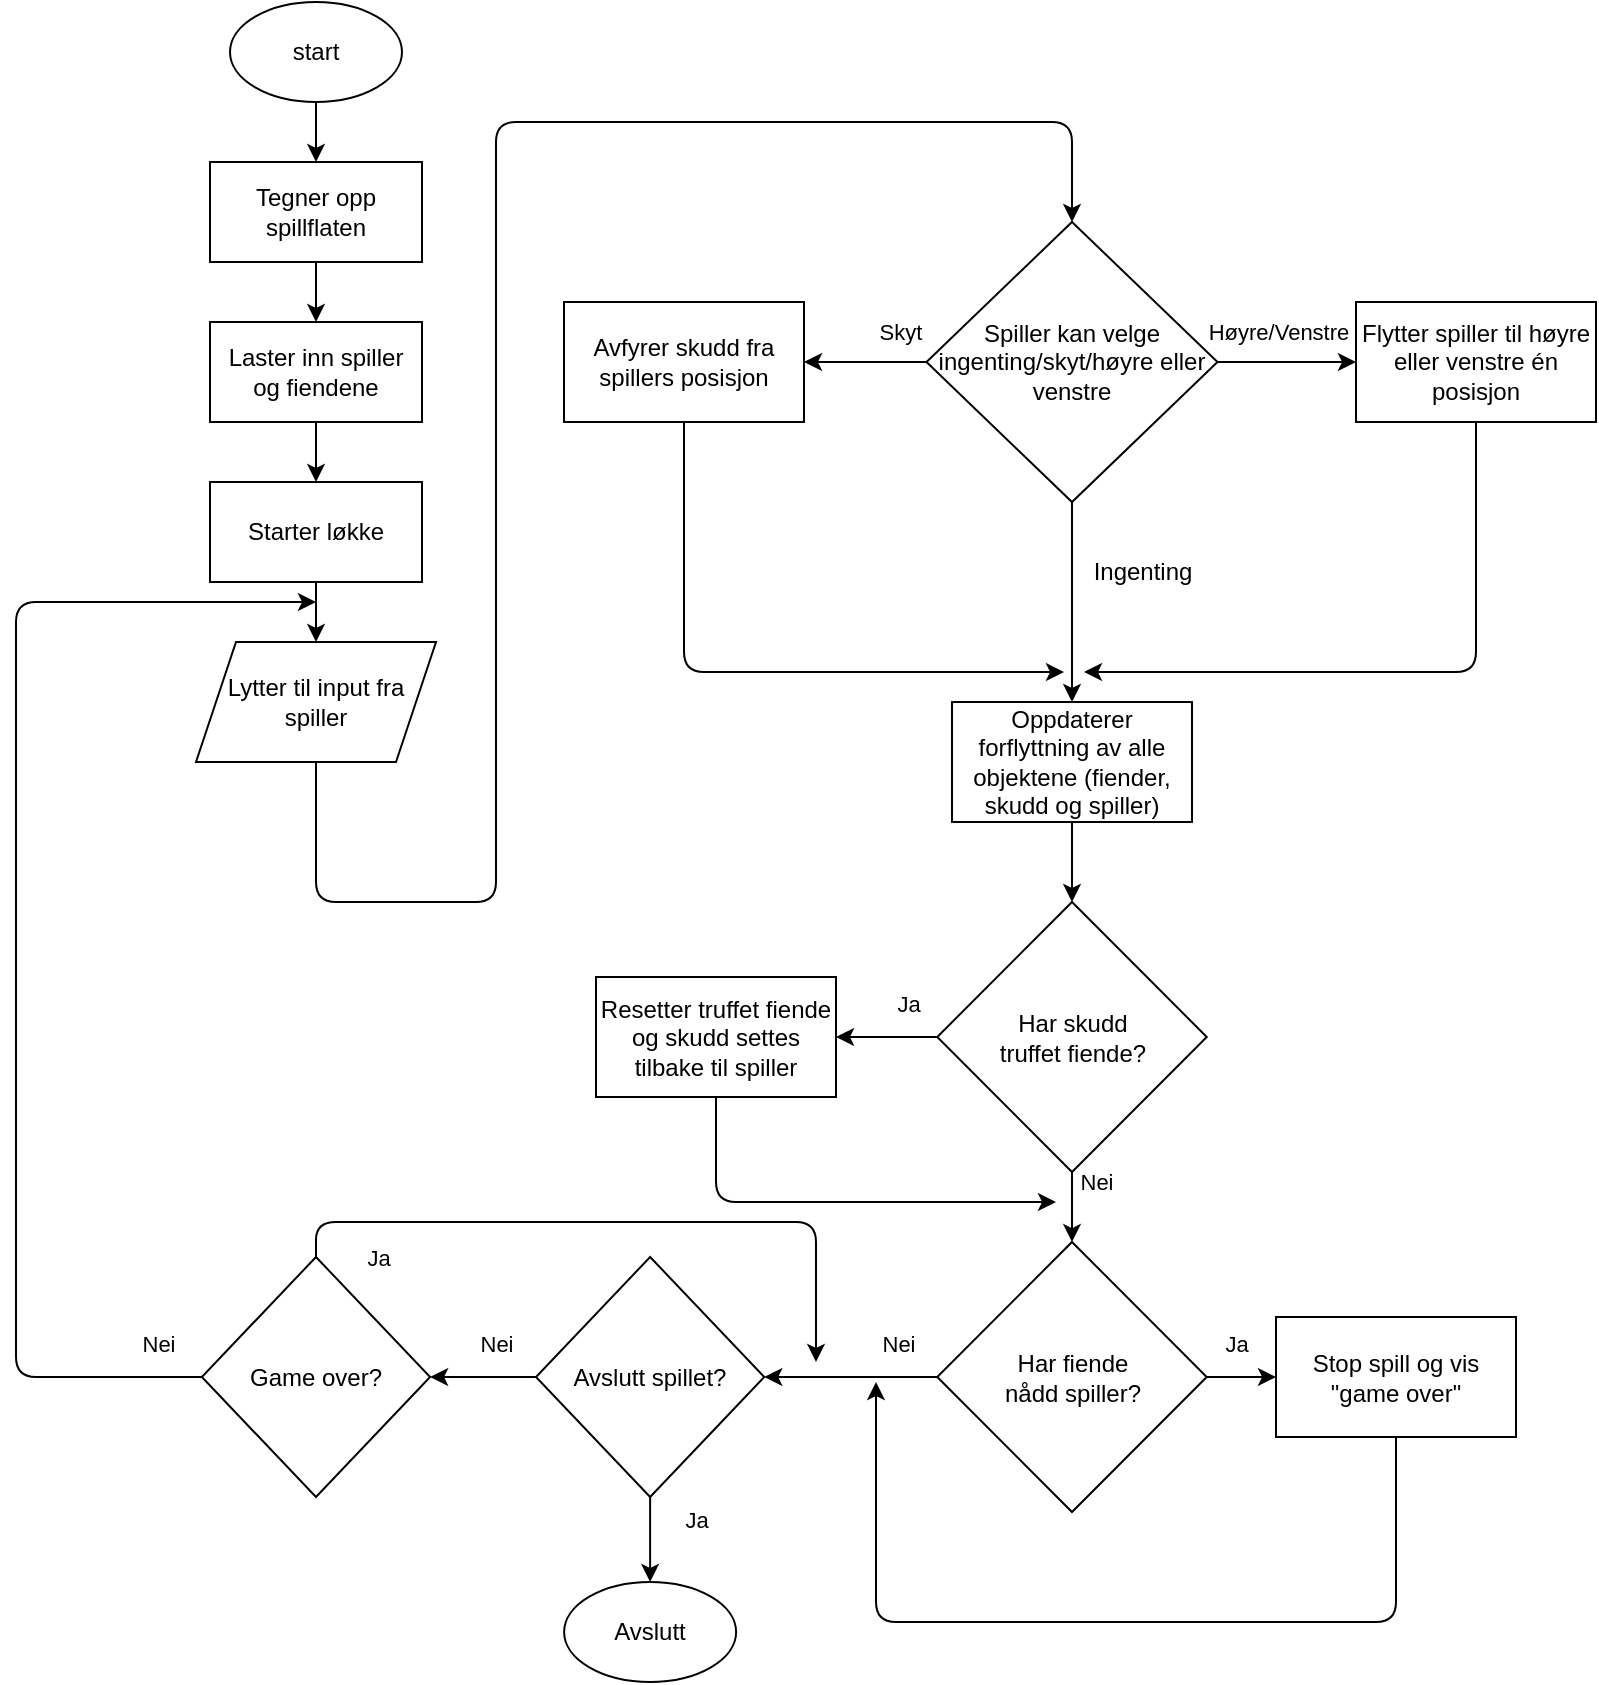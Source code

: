 <mxfile>
    <diagram id="tqfMHiEEZCijkwFk9-O_" name="Page-1">
        <mxGraphModel dx="544" dy="523" grid="1" gridSize="10" guides="1" tooltips="1" connect="1" arrows="1" fold="1" page="1" pageScale="1" pageWidth="827" pageHeight="1169" math="0" shadow="0">
            <root>
                <mxCell id="0"/>
                <mxCell id="1" parent="0"/>
                <mxCell id="4" style="edgeStyle=none;html=1;exitX=0.5;exitY=1;exitDx=0;exitDy=0;entryX=0.5;entryY=0;entryDx=0;entryDy=0;" edge="1" parent="1" source="2" target="3">
                    <mxGeometry relative="1" as="geometry"/>
                </mxCell>
                <mxCell id="2" value="start" style="ellipse;whiteSpace=wrap;html=1;" vertex="1" parent="1">
                    <mxGeometry x="127" width="86" height="50" as="geometry"/>
                </mxCell>
                <mxCell id="7" style="edgeStyle=none;html=1;exitX=0.5;exitY=1;exitDx=0;exitDy=0;entryX=0.5;entryY=0;entryDx=0;entryDy=0;" edge="1" parent="1" source="3" target="6">
                    <mxGeometry relative="1" as="geometry"/>
                </mxCell>
                <mxCell id="3" value="Tegner opp spillflaten" style="rounded=0;whiteSpace=wrap;html=1;" vertex="1" parent="1">
                    <mxGeometry x="117" y="80" width="106" height="50" as="geometry"/>
                </mxCell>
                <mxCell id="9" style="edgeStyle=none;html=1;exitX=0.5;exitY=1;exitDx=0;exitDy=0;entryX=0.5;entryY=0;entryDx=0;entryDy=0;" edge="1" parent="1" source="6" target="8">
                    <mxGeometry relative="1" as="geometry"/>
                </mxCell>
                <mxCell id="6" value="Laster inn spiller og fiendene" style="rounded=0;whiteSpace=wrap;html=1;" vertex="1" parent="1">
                    <mxGeometry x="117" y="160" width="106" height="50" as="geometry"/>
                </mxCell>
                <mxCell id="11" style="edgeStyle=none;html=1;exitX=0.5;exitY=1;exitDx=0;exitDy=0;entryX=0.5;entryY=0;entryDx=0;entryDy=0;" edge="1" parent="1" source="8" target="10">
                    <mxGeometry relative="1" as="geometry"/>
                </mxCell>
                <mxCell id="8" value="Starter løkke" style="rounded=0;whiteSpace=wrap;html=1;" vertex="1" parent="1">
                    <mxGeometry x="117" y="240" width="106" height="50" as="geometry"/>
                </mxCell>
                <mxCell id="13" style="edgeStyle=none;html=1;exitX=0.5;exitY=1;exitDx=0;exitDy=0;entryX=0.5;entryY=0;entryDx=0;entryDy=0;" edge="1" parent="1" source="10" target="12">
                    <mxGeometry relative="1" as="geometry">
                        <Array as="points">
                            <mxPoint x="170" y="450"/>
                            <mxPoint x="260" y="450"/>
                            <mxPoint x="260" y="60"/>
                            <mxPoint x="548" y="60"/>
                        </Array>
                    </mxGeometry>
                </mxCell>
                <mxCell id="10" value="Lytter til input fra spiller" style="shape=parallelogram;perimeter=parallelogramPerimeter;whiteSpace=wrap;html=1;fixedSize=1;" vertex="1" parent="1">
                    <mxGeometry x="110" y="320" width="120" height="60" as="geometry"/>
                </mxCell>
                <mxCell id="15" value="" style="edgeStyle=none;html=1;" edge="1" parent="1" source="12" target="14">
                    <mxGeometry relative="1" as="geometry"/>
                </mxCell>
                <mxCell id="17" value="" style="edgeStyle=none;html=1;" edge="1" parent="1" source="12" target="16">
                    <mxGeometry relative="1" as="geometry"/>
                </mxCell>
                <mxCell id="18" value="Høyre/Venstre" style="edgeLabel;html=1;align=center;verticalAlign=middle;resizable=0;points=[];" vertex="1" connectable="0" parent="17">
                    <mxGeometry x="-0.366" y="3" relative="1" as="geometry">
                        <mxPoint x="8" y="-12" as="offset"/>
                    </mxGeometry>
                </mxCell>
                <mxCell id="20" value="" style="edgeStyle=none;html=1;" edge="1" parent="1" source="12" target="19">
                    <mxGeometry relative="1" as="geometry"/>
                </mxCell>
                <mxCell id="21" value="Skyt" style="edgeLabel;html=1;align=center;verticalAlign=middle;resizable=0;points=[];" vertex="1" connectable="0" parent="20">
                    <mxGeometry x="0.399" y="-5" relative="1" as="geometry">
                        <mxPoint x="29" y="-10" as="offset"/>
                    </mxGeometry>
                </mxCell>
                <mxCell id="12" value="Spiller kan velge ingenting/skyt/høyre eller venstre" style="rhombus;whiteSpace=wrap;html=1;" vertex="1" parent="1">
                    <mxGeometry x="475.25" y="110" width="145.5" height="140" as="geometry"/>
                </mxCell>
                <mxCell id="26" style="edgeStyle=orthogonalEdgeStyle;html=1;exitX=0.5;exitY=1;exitDx=0;exitDy=0;entryX=0.5;entryY=0;entryDx=0;entryDy=0;" edge="1" parent="1" source="14" target="25">
                    <mxGeometry relative="1" as="geometry"/>
                </mxCell>
                <mxCell id="14" value="Oppdaterer forflyttning av alle objektene (fiender, skudd og spiller)" style="whiteSpace=wrap;html=1;" vertex="1" parent="1">
                    <mxGeometry x="488" y="350" width="120" height="60" as="geometry"/>
                </mxCell>
                <mxCell id="24" style="edgeStyle=none;html=1;exitX=0.5;exitY=1;exitDx=0;exitDy=0;" edge="1" parent="1" source="16">
                    <mxGeometry relative="1" as="geometry">
                        <mxPoint x="554" y="335" as="targetPoint"/>
                        <Array as="points">
                            <mxPoint x="750" y="335"/>
                        </Array>
                    </mxGeometry>
                </mxCell>
                <mxCell id="16" value="Flytter spiller til høyre eller venstre én posisjon" style="whiteSpace=wrap;html=1;" vertex="1" parent="1">
                    <mxGeometry x="690" y="150" width="120" height="60" as="geometry"/>
                </mxCell>
                <mxCell id="23" style="edgeStyle=none;html=1;exitX=0.5;exitY=1;exitDx=0;exitDy=0;" edge="1" parent="1" source="19">
                    <mxGeometry relative="1" as="geometry">
                        <mxPoint x="544" y="335" as="targetPoint"/>
                        <Array as="points">
                            <mxPoint x="354" y="335"/>
                        </Array>
                    </mxGeometry>
                </mxCell>
                <mxCell id="19" value="Avfyrer skudd fra spillers posisjon" style="whiteSpace=wrap;html=1;" vertex="1" parent="1">
                    <mxGeometry x="294" y="150" width="120" height="60" as="geometry"/>
                </mxCell>
                <mxCell id="22" value="Ingenting" style="text;html=1;align=center;verticalAlign=middle;resizable=0;points=[];autosize=1;strokeColor=none;fillColor=none;" vertex="1" parent="1">
                    <mxGeometry x="548" y="270" width="70" height="30" as="geometry"/>
                </mxCell>
                <mxCell id="28" value="" style="edgeStyle=orthogonalEdgeStyle;html=1;" edge="1" parent="1" source="25" target="27">
                    <mxGeometry relative="1" as="geometry"/>
                </mxCell>
                <mxCell id="30" value="Ja" style="edgeLabel;html=1;align=center;verticalAlign=middle;resizable=0;points=[];" vertex="1" connectable="0" parent="28">
                    <mxGeometry x="-0.321" y="-2" relative="1" as="geometry">
                        <mxPoint x="2" y="-15" as="offset"/>
                    </mxGeometry>
                </mxCell>
                <mxCell id="33" value="" style="edgeStyle=orthogonalEdgeStyle;html=1;" edge="1" parent="1" source="25" target="32">
                    <mxGeometry relative="1" as="geometry"/>
                </mxCell>
                <mxCell id="36" value="Nei" style="edgeLabel;html=1;align=center;verticalAlign=middle;resizable=0;points=[];" vertex="1" connectable="0" parent="33">
                    <mxGeometry x="-0.764" relative="1" as="geometry">
                        <mxPoint x="12" y="1" as="offset"/>
                    </mxGeometry>
                </mxCell>
                <mxCell id="25" value="Har skudd &lt;br&gt;truffet fiende?" style="rhombus;whiteSpace=wrap;html=1;" vertex="1" parent="1">
                    <mxGeometry x="480.63" y="450" width="134.75" height="135" as="geometry"/>
                </mxCell>
                <mxCell id="45" style="edgeStyle=orthogonalEdgeStyle;html=1;exitX=0.5;exitY=1;exitDx=0;exitDy=0;" edge="1" parent="1" source="27">
                    <mxGeometry relative="1" as="geometry">
                        <mxPoint x="540" y="600" as="targetPoint"/>
                        <Array as="points">
                            <mxPoint x="370" y="600"/>
                        </Array>
                    </mxGeometry>
                </mxCell>
                <mxCell id="27" value="Resetter truffet fiende og skudd settes tilbake til spiller" style="whiteSpace=wrap;html=1;" vertex="1" parent="1">
                    <mxGeometry x="310.005" y="487.5" width="120" height="60" as="geometry"/>
                </mxCell>
                <mxCell id="35" value="" style="edgeStyle=orthogonalEdgeStyle;html=1;" edge="1" parent="1" source="32" target="34">
                    <mxGeometry relative="1" as="geometry"/>
                </mxCell>
                <mxCell id="37" value="Ja" style="edgeLabel;html=1;align=center;verticalAlign=middle;resizable=0;points=[];" vertex="1" connectable="0" parent="35">
                    <mxGeometry x="-0.748" y="1" relative="1" as="geometry">
                        <mxPoint x="10" y="-16" as="offset"/>
                    </mxGeometry>
                </mxCell>
                <mxCell id="39" value="" style="edgeStyle=orthogonalEdgeStyle;html=1;" edge="1" parent="1" source="32" target="38">
                    <mxGeometry relative="1" as="geometry"/>
                </mxCell>
                <mxCell id="44" value="Nei" style="edgeLabel;html=1;align=center;verticalAlign=middle;resizable=0;points=[];" vertex="1" connectable="0" parent="39">
                    <mxGeometry x="-0.235" relative="1" as="geometry">
                        <mxPoint x="13" y="-17" as="offset"/>
                    </mxGeometry>
                </mxCell>
                <mxCell id="32" value="Har fiende &lt;br&gt;nådd spiller?" style="rhombus;whiteSpace=wrap;html=1;" vertex="1" parent="1">
                    <mxGeometry x="480.62" y="620" width="134.75" height="135" as="geometry"/>
                </mxCell>
                <mxCell id="54" style="edgeStyle=orthogonalEdgeStyle;html=1;exitX=0.5;exitY=1;exitDx=0;exitDy=0;" edge="1" parent="1" source="34">
                    <mxGeometry relative="1" as="geometry">
                        <mxPoint x="450" y="690" as="targetPoint"/>
                        <Array as="points">
                            <mxPoint x="710" y="810"/>
                            <mxPoint x="450" y="810"/>
                        </Array>
                    </mxGeometry>
                </mxCell>
                <mxCell id="34" value="Stop spill og vis &quot;game over&quot;" style="whiteSpace=wrap;html=1;" vertex="1" parent="1">
                    <mxGeometry x="650.005" y="657.5" width="120" height="60" as="geometry"/>
                </mxCell>
                <mxCell id="42" style="edgeStyle=orthogonalEdgeStyle;html=1;exitX=0.5;exitY=1;exitDx=0;exitDy=0;entryX=0.5;entryY=0;entryDx=0;entryDy=0;" edge="1" parent="1" source="38" target="41">
                    <mxGeometry relative="1" as="geometry">
                        <mxPoint x="453" y="815" as="sourcePoint"/>
                    </mxGeometry>
                </mxCell>
                <mxCell id="43" value="Ja" style="edgeLabel;html=1;align=center;verticalAlign=middle;resizable=0;points=[];" vertex="1" connectable="0" parent="42">
                    <mxGeometry x="0.339" relative="1" as="geometry">
                        <mxPoint x="23" y="-17" as="offset"/>
                    </mxGeometry>
                </mxCell>
                <mxCell id="47" value="" style="edgeStyle=orthogonalEdgeStyle;html=1;" edge="1" parent="1" source="38" target="46">
                    <mxGeometry relative="1" as="geometry"/>
                </mxCell>
                <mxCell id="48" value="Nei" style="edgeLabel;html=1;align=center;verticalAlign=middle;resizable=0;points=[];" vertex="1" connectable="0" parent="47">
                    <mxGeometry x="-0.224" relative="1" as="geometry">
                        <mxPoint y="-17" as="offset"/>
                    </mxGeometry>
                </mxCell>
                <mxCell id="38" value="Avslutt spillet?" style="rhombus;whiteSpace=wrap;html=1;" vertex="1" parent="1">
                    <mxGeometry x="280" y="627.5" width="114.13" height="120" as="geometry"/>
                </mxCell>
                <mxCell id="41" value="Avslutt" style="ellipse;whiteSpace=wrap;html=1;" vertex="1" parent="1">
                    <mxGeometry x="294.06" y="790" width="86" height="50" as="geometry"/>
                </mxCell>
                <mxCell id="49" style="edgeStyle=orthogonalEdgeStyle;html=1;exitX=0.5;exitY=0;exitDx=0;exitDy=0;" edge="1" parent="1" source="46">
                    <mxGeometry relative="1" as="geometry">
                        <mxPoint x="420" y="680" as="targetPoint"/>
                        <Array as="points">
                            <mxPoint x="170" y="610"/>
                            <mxPoint x="420" y="610"/>
                        </Array>
                    </mxGeometry>
                </mxCell>
                <mxCell id="50" value="Ja" style="edgeLabel;html=1;align=center;verticalAlign=middle;resizable=0;points=[];" vertex="1" connectable="0" parent="49">
                    <mxGeometry x="-0.796" y="-3" relative="1" as="geometry">
                        <mxPoint x="14" y="15" as="offset"/>
                    </mxGeometry>
                </mxCell>
                <mxCell id="51" style="edgeStyle=orthogonalEdgeStyle;html=1;exitX=0;exitY=0.5;exitDx=0;exitDy=0;" edge="1" parent="1" source="46">
                    <mxGeometry relative="1" as="geometry">
                        <mxPoint x="170" y="300" as="targetPoint"/>
                        <Array as="points">
                            <mxPoint x="20" y="687"/>
                            <mxPoint x="20" y="300"/>
                            <mxPoint x="160" y="300"/>
                        </Array>
                    </mxGeometry>
                </mxCell>
                <mxCell id="53" value="Nei" style="edgeLabel;html=1;align=center;verticalAlign=middle;resizable=0;points=[];" vertex="1" connectable="0" parent="51">
                    <mxGeometry x="-0.904" y="5" relative="1" as="geometry">
                        <mxPoint x="8" y="-22" as="offset"/>
                    </mxGeometry>
                </mxCell>
                <mxCell id="46" value="Game over?" style="rhombus;whiteSpace=wrap;html=1;" vertex="1" parent="1">
                    <mxGeometry x="112.93" y="627.5" width="114.13" height="120" as="geometry"/>
                </mxCell>
            </root>
        </mxGraphModel>
    </diagram>
</mxfile>